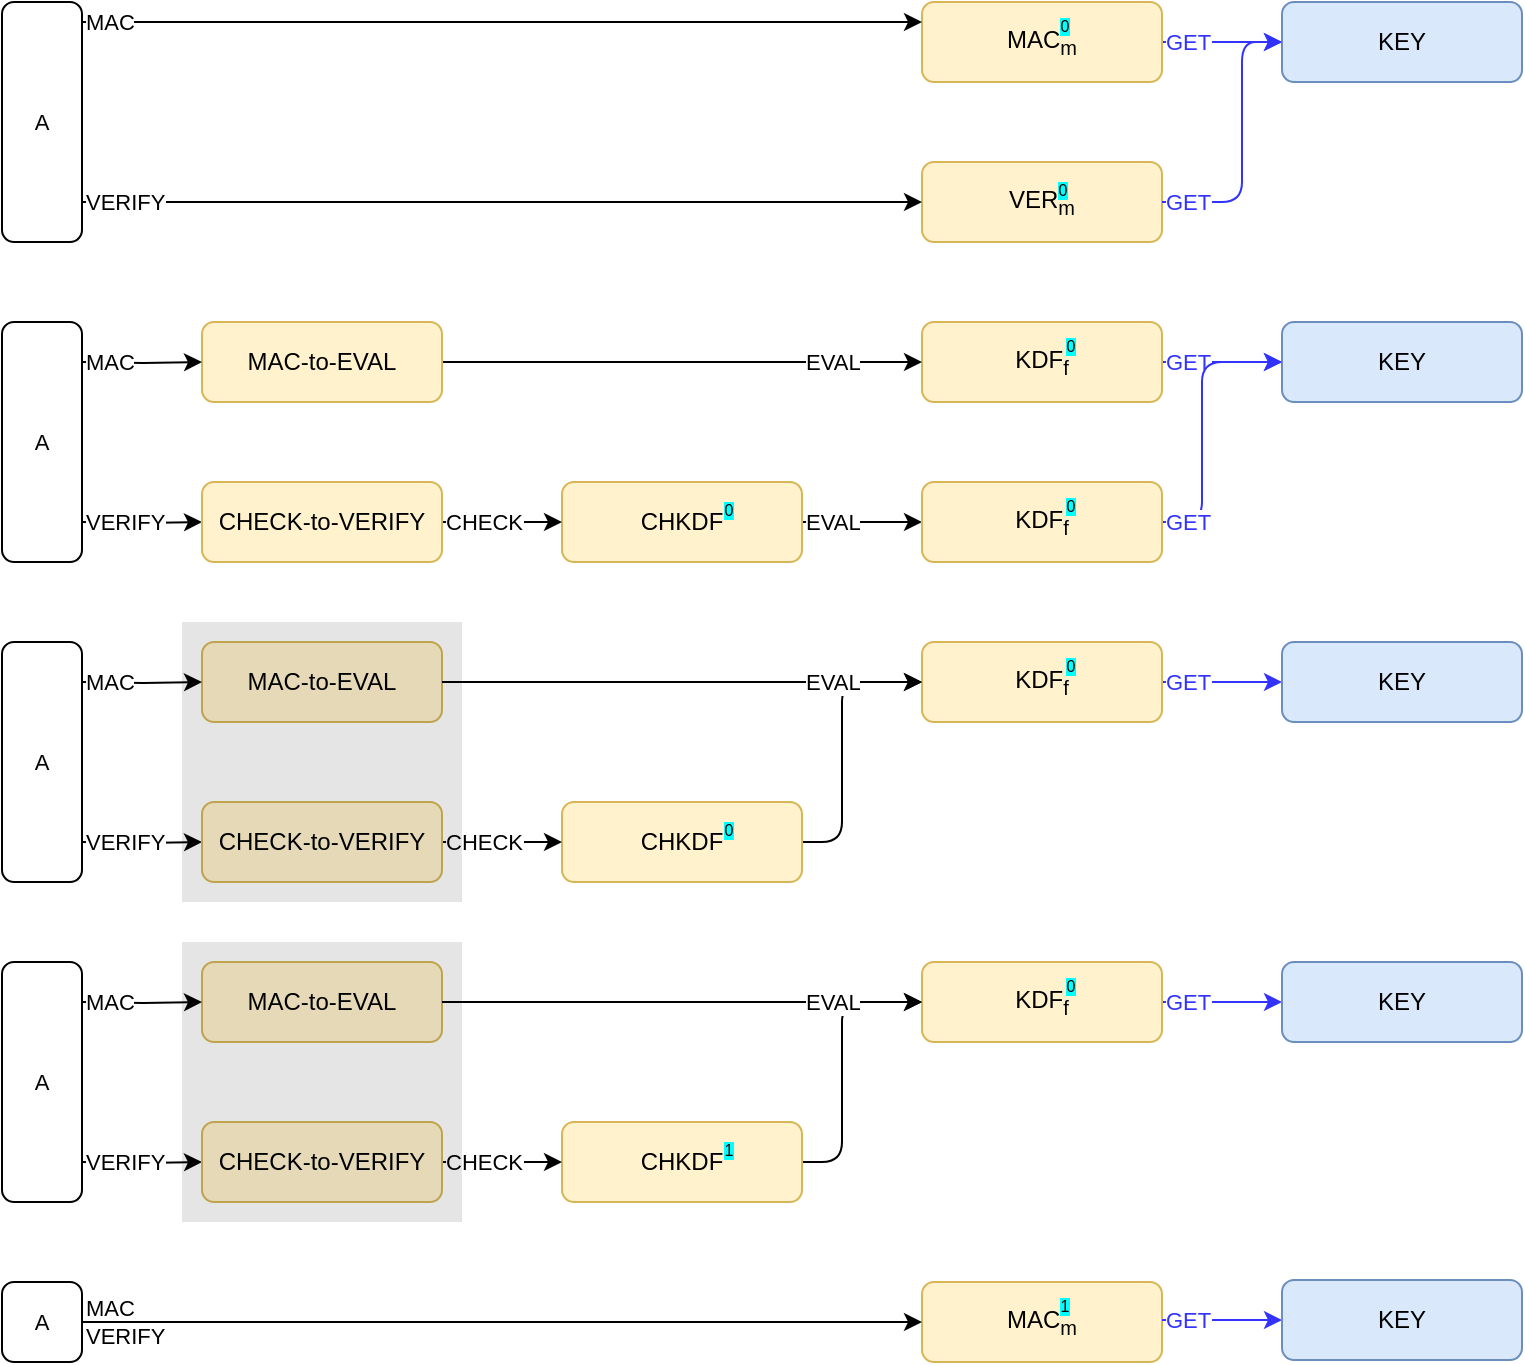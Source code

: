 <mxfile version="12.9.9" type="device"><diagram id="xJSIGuNxlJO1YPHD9Vcm" name="Page-1"><mxGraphModel dx="870" dy="578" grid="1" gridSize="10" guides="1" tooltips="1" connect="1" arrows="1" fold="1" page="1" pageScale="1" pageWidth="1654" pageHeight="1169" math="0" shadow="0"><root><mxCell id="0"/><mxCell id="1" parent="0"/><mxCell id="zPIuAUTArbj21rFynpwa-108" value="GET" style="edgeStyle=orthogonalEdgeStyle;rounded=1;orthogonalLoop=1;jettySize=auto;html=1;exitX=1;exitY=0.5;exitDx=0;exitDy=0;entryX=0;entryY=0.5;entryDx=0;entryDy=0;strokeColor=#3333FF;fontSize=11;fontColor=#3333FF;align=left;" parent="1" source="zPIuAUTArbj21rFynpwa-103" target="zPIuAUTArbj21rFynpwa-105" edge="1"><mxGeometry x="-0.333" y="-20" relative="1" as="geometry"><Array as="points"><mxPoint x="600" y="260"/><mxPoint x="600" y="260"/></Array><mxPoint x="-20" y="-20" as="offset"/></mxGeometry></mxCell><mxCell id="zPIuAUTArbj21rFynpwa-103" value="KDF&lt;sub&gt;f&lt;/sub&gt;" style="rounded=1;whiteSpace=wrap;html=1;fillColor=#fff2cc;strokeColor=#d6b656;" parent="1" vertex="1"><mxGeometry x="460" y="240" width="120" height="40" as="geometry"/></mxCell><mxCell id="zPIuAUTArbj21rFynpwa-105" value="KEY" style="rounded=1;whiteSpace=wrap;html=1;fillColor=#dae8fc;strokeColor=#6c8ebf;" parent="1" vertex="1"><mxGeometry x="640" y="240" width="120" height="40" as="geometry"/></mxCell><mxCell id="vCYKrViYTbe_JkMEA-nA-15" value="&lt;font style=&quot;background-color: rgb(0 , 255 , 255) ; font-size: 8px&quot;&gt;0&lt;/font&gt;" style="text;html=1;align=center;verticalAlign=middle;resizable=0;points=[];;autosize=1;" parent="1" vertex="1"><mxGeometry x="524" y="241" width="20" height="20" as="geometry"/></mxCell><mxCell id="VMkMDNXduWNBAhbXggAR-1" value="&lt;font color=&quot;#000000&quot;&gt;A&lt;/font&gt;" style="rounded=1;whiteSpace=wrap;html=1;labelBackgroundColor=none;fontSize=11;fontColor=#3333FF;" parent="1" vertex="1"><mxGeometry y="240" width="40" height="120" as="geometry"/></mxCell><mxCell id="VMkMDNXduWNBAhbXggAR-5" value="EVAL" style="edgeStyle=orthogonalEdgeStyle;rounded=0;orthogonalLoop=1;jettySize=auto;html=1;exitX=1;exitY=0.5;exitDx=0;exitDy=0;entryX=0;entryY=0.5;entryDx=0;entryDy=0;align=left;" parent="1" source="ciK3AVQYlSYrod6LwrGU-23" target="zPIuAUTArbj21rFynpwa-103" edge="1"><mxGeometry x="0.5" relative="1" as="geometry"><mxPoint as="offset"/><mxPoint x="400" y="260" as="sourcePoint"/></mxGeometry></mxCell><mxCell id="ciK3AVQYlSYrod6LwrGU-1" value="EVAL" style="edgeStyle=orthogonalEdgeStyle;rounded=1;orthogonalLoop=1;jettySize=auto;html=1;exitX=1;exitY=0.5;exitDx=0;exitDy=0;entryX=0;entryY=0.5;entryDx=0;entryDy=0;labelBackgroundColor=#ffffff;align=left;" edge="1" parent="1" source="ciK3AVQYlSYrod6LwrGU-10" target="ciK3AVQYlSYrod6LwrGU-4"><mxGeometry x="-0.333" y="-20" relative="1" as="geometry"><Array as="points"><mxPoint x="420" y="340"/><mxPoint x="420" y="340"/></Array><mxPoint x="-20" y="-20" as="offset"/></mxGeometry></mxCell><mxCell id="ciK3AVQYlSYrod6LwrGU-2" value="GET" style="edgeStyle=orthogonalEdgeStyle;rounded=1;orthogonalLoop=1;jettySize=auto;html=1;exitX=1;exitY=0.5;exitDx=0;exitDy=0;entryX=0;entryY=0.5;entryDx=0;entryDy=0;strokeColor=#3333FF;fontSize=11;fontColor=#3333FF;align=left;" edge="1" parent="1" source="ciK3AVQYlSYrod6LwrGU-4" target="zPIuAUTArbj21rFynpwa-105"><mxGeometry x="-0.714" y="20" relative="1" as="geometry"><Array as="points"><mxPoint x="600" y="340"/><mxPoint x="600" y="260"/></Array><mxPoint as="offset"/><mxPoint x="640" y="340" as="targetPoint"/></mxGeometry></mxCell><mxCell id="ciK3AVQYlSYrod6LwrGU-4" value="KDF&lt;sub&gt;f&lt;/sub&gt;" style="rounded=1;whiteSpace=wrap;html=1;fillColor=#fff2cc;strokeColor=#d6b656;" vertex="1" parent="1"><mxGeometry x="460" y="320" width="120" height="40" as="geometry"/></mxCell><mxCell id="ciK3AVQYlSYrod6LwrGU-6" value="&lt;font style=&quot;background-color: rgb(0 , 255 , 255) ; font-size: 8px&quot;&gt;0&lt;/font&gt;" style="text;html=1;align=center;verticalAlign=middle;resizable=0;points=[];;autosize=1;" vertex="1" parent="1"><mxGeometry x="524" y="321" width="20" height="20" as="geometry"/></mxCell><mxCell id="ciK3AVQYlSYrod6LwrGU-10" value="CHKDF" style="rounded=1;whiteSpace=wrap;html=1;fillColor=#fff2cc;strokeColor=#d6b656;" vertex="1" parent="1"><mxGeometry x="280" y="320" width="120" height="40" as="geometry"/></mxCell><mxCell id="ciK3AVQYlSYrod6LwrGU-11" value="&lt;font style=&quot;background-color: rgb(0 , 255 , 255) ; font-size: 8px&quot;&gt;0&lt;/font&gt;" style="text;html=1;align=center;verticalAlign=middle;resizable=0;points=[];;autosize=1;" vertex="1" parent="1"><mxGeometry x="353" y="323" width="20" height="20" as="geometry"/></mxCell><mxCell id="ciK3AVQYlSYrod6LwrGU-12" value="GET" style="edgeStyle=orthogonalEdgeStyle;rounded=1;orthogonalLoop=1;jettySize=auto;html=1;exitX=1;exitY=0.5;exitDx=0;exitDy=0;entryX=0;entryY=0.5;entryDx=0;entryDy=0;strokeColor=#3333FF;fontSize=11;fontColor=#3333FF;align=left;" edge="1" parent="1" source="ciK3AVQYlSYrod6LwrGU-13" target="ciK3AVQYlSYrod6LwrGU-14"><mxGeometry x="-0.333" y="-20" relative="1" as="geometry"><Array as="points"><mxPoint x="600" y="100"/><mxPoint x="600" y="100"/></Array><mxPoint x="-20" y="-20" as="offset"/></mxGeometry></mxCell><mxCell id="ciK3AVQYlSYrod6LwrGU-13" value="MAC&lt;sub&gt;m&lt;/sub&gt;" style="rounded=1;whiteSpace=wrap;html=1;fillColor=#fff2cc;strokeColor=#d6b656;" vertex="1" parent="1"><mxGeometry x="460" y="80" width="120" height="40" as="geometry"/></mxCell><mxCell id="ciK3AVQYlSYrod6LwrGU-14" value="KEY" style="rounded=1;whiteSpace=wrap;html=1;fillColor=#dae8fc;strokeColor=#6c8ebf;" vertex="1" parent="1"><mxGeometry x="640" y="80" width="120" height="40" as="geometry"/></mxCell><mxCell id="ciK3AVQYlSYrod6LwrGU-15" value="&lt;font style=&quot;background-color: rgb(0 , 255 , 255) ; font-size: 8px&quot;&gt;0&lt;/font&gt;" style="text;html=1;align=center;verticalAlign=middle;resizable=0;points=[];;autosize=1;" vertex="1" parent="1"><mxGeometry x="521" y="81" width="20" height="20" as="geometry"/></mxCell><mxCell id="ciK3AVQYlSYrod6LwrGU-16" value="&lt;font color=&quot;#000000&quot;&gt;A&lt;/font&gt;" style="rounded=1;whiteSpace=wrap;html=1;labelBackgroundColor=none;fontSize=11;fontColor=#3333FF;" vertex="1" parent="1"><mxGeometry y="80" width="40" height="120" as="geometry"/></mxCell><mxCell id="ciK3AVQYlSYrod6LwrGU-17" value="MAC" style="edgeStyle=orthogonalEdgeStyle;rounded=0;orthogonalLoop=1;jettySize=auto;html=1;exitX=1;exitY=0.5;exitDx=0;exitDy=0;entryX=0;entryY=0.5;entryDx=0;entryDy=0;align=left;" edge="1" parent="1"><mxGeometry x="-1" relative="1" as="geometry"><mxPoint as="offset"/><mxPoint x="40" y="90" as="sourcePoint"/><mxPoint x="460" y="90" as="targetPoint"/></mxGeometry></mxCell><mxCell id="ciK3AVQYlSYrod6LwrGU-18" value="VER&lt;sub&gt;m&lt;/sub&gt;" style="rounded=1;whiteSpace=wrap;html=1;fillColor=#fff2cc;strokeColor=#d6b656;" vertex="1" parent="1"><mxGeometry x="460" y="160" width="120" height="40" as="geometry"/></mxCell><mxCell id="ciK3AVQYlSYrod6LwrGU-19" value="&lt;font style=&quot;background-color: rgb(0 , 255 , 255) ; font-size: 8px&quot;&gt;0&lt;/font&gt;" style="text;html=1;align=center;verticalAlign=middle;resizable=0;points=[];;autosize=1;" vertex="1" parent="1"><mxGeometry x="520" y="163" width="20" height="20" as="geometry"/></mxCell><mxCell id="ciK3AVQYlSYrod6LwrGU-20" value="GET" style="edgeStyle=orthogonalEdgeStyle;rounded=1;orthogonalLoop=1;jettySize=auto;html=1;exitX=1;exitY=0.5;exitDx=0;exitDy=0;entryX=0;entryY=0.5;entryDx=0;entryDy=0;strokeColor=#3333FF;fontSize=11;fontColor=#3333FF;align=left;" edge="1" parent="1" source="ciK3AVQYlSYrod6LwrGU-18" target="ciK3AVQYlSYrod6LwrGU-14"><mxGeometry x="-0.429" y="40" relative="1" as="geometry"><Array as="points"><mxPoint x="620" y="180"/><mxPoint x="620" y="100"/></Array><mxPoint as="offset"/><mxPoint x="590" y="110" as="sourcePoint"/><mxPoint x="650" y="110" as="targetPoint"/></mxGeometry></mxCell><mxCell id="ciK3AVQYlSYrod6LwrGU-21" value="&lt;font color=&quot;#000000&quot;&gt;VERIFY&lt;br&gt;&lt;/font&gt;" style="edgeStyle=orthogonalEdgeStyle;rounded=1;orthogonalLoop=1;jettySize=auto;html=1;entryX=0;entryY=0.5;entryDx=0;entryDy=0;strokeColor=#000000;fontSize=11;fontColor=#3333FF;align=left;labelBackgroundColor=#ffffff;" edge="1" parent="1" target="ciK3AVQYlSYrod6LwrGU-18"><mxGeometry x="-1" relative="1" as="geometry"><mxPoint x="40" y="180" as="sourcePoint"/><mxPoint as="offset"/><mxPoint x="280" y="100" as="targetPoint"/><Array as="points"><mxPoint x="40" y="180"/></Array></mxGeometry></mxCell><mxCell id="ciK3AVQYlSYrod6LwrGU-25" value="VERIFY" style="edgeStyle=orthogonalEdgeStyle;rounded=0;orthogonalLoop=1;jettySize=auto;html=1;exitX=0;exitY=0.5;exitDx=0;exitDy=0;align=left;entryX=0;entryY=0.5;entryDx=0;entryDy=0;" edge="1" parent="1" target="ciK3AVQYlSYrod6LwrGU-22"><mxGeometry x="-1" relative="1" as="geometry"><mxPoint x="40" y="340" as="sourcePoint"/><mxPoint as="offset"/></mxGeometry></mxCell><mxCell id="ciK3AVQYlSYrod6LwrGU-26" value="CHECK" style="edgeStyle=orthogonalEdgeStyle;rounded=0;orthogonalLoop=1;jettySize=auto;html=1;exitX=1;exitY=0.5;exitDx=0;exitDy=0;entryX=0;entryY=0.5;entryDx=0;entryDy=0;align=left;" edge="1" parent="1" source="ciK3AVQYlSYrod6LwrGU-22" target="ciK3AVQYlSYrod6LwrGU-10"><mxGeometry x="-1" relative="1" as="geometry"><mxPoint as="offset"/></mxGeometry></mxCell><mxCell id="ciK3AVQYlSYrod6LwrGU-22" value="CHECK-to-VERIFY" style="rounded=1;whiteSpace=wrap;html=1;fillColor=#fff2cc;strokeColor=#d6b656;" vertex="1" parent="1"><mxGeometry x="100" y="320" width="120" height="40" as="geometry"/></mxCell><mxCell id="ciK3AVQYlSYrod6LwrGU-23" value="MAC-to-EVAL" style="rounded=1;whiteSpace=wrap;html=1;fillColor=#fff2cc;strokeColor=#d6b656;" vertex="1" parent="1"><mxGeometry x="100" y="240" width="120" height="40" as="geometry"/></mxCell><mxCell id="ciK3AVQYlSYrod6LwrGU-24" value="MAC" style="edgeStyle=orthogonalEdgeStyle;rounded=0;orthogonalLoop=1;jettySize=auto;html=1;entryX=0;entryY=0.5;entryDx=0;entryDy=0;align=left;" edge="1" parent="1" target="ciK3AVQYlSYrod6LwrGU-23"><mxGeometry x="-1" relative="1" as="geometry"><mxPoint as="offset"/><mxPoint x="40" y="260" as="sourcePoint"/><mxPoint x="460" y="260" as="targetPoint"/></mxGeometry></mxCell><mxCell id="ciK3AVQYlSYrod6LwrGU-27" value="GET" style="edgeStyle=orthogonalEdgeStyle;rounded=1;orthogonalLoop=1;jettySize=auto;html=1;exitX=1;exitY=0.5;exitDx=0;exitDy=0;entryX=0;entryY=0.5;entryDx=0;entryDy=0;strokeColor=#3333FF;fontSize=11;fontColor=#3333FF;align=left;" edge="1" parent="1" source="ciK3AVQYlSYrod6LwrGU-28" target="ciK3AVQYlSYrod6LwrGU-29"><mxGeometry x="-0.333" y="-20" relative="1" as="geometry"><Array as="points"><mxPoint x="600" y="420"/><mxPoint x="600" y="420"/></Array><mxPoint x="-20" y="-20" as="offset"/></mxGeometry></mxCell><mxCell id="ciK3AVQYlSYrod6LwrGU-28" value="KDF&lt;sub&gt;f&lt;/sub&gt;" style="rounded=1;whiteSpace=wrap;html=1;fillColor=#fff2cc;strokeColor=#d6b656;" vertex="1" parent="1"><mxGeometry x="460" y="400" width="120" height="40" as="geometry"/></mxCell><mxCell id="ciK3AVQYlSYrod6LwrGU-29" value="KEY" style="rounded=1;whiteSpace=wrap;html=1;fillColor=#dae8fc;strokeColor=#6c8ebf;" vertex="1" parent="1"><mxGeometry x="640" y="400" width="120" height="40" as="geometry"/></mxCell><mxCell id="ciK3AVQYlSYrod6LwrGU-30" value="&lt;font style=&quot;background-color: rgb(0 , 255 , 255) ; font-size: 8px&quot;&gt;0&lt;/font&gt;" style="text;html=1;align=center;verticalAlign=middle;resizable=0;points=[];;autosize=1;" vertex="1" parent="1"><mxGeometry x="524" y="401" width="20" height="20" as="geometry"/></mxCell><mxCell id="ciK3AVQYlSYrod6LwrGU-31" value="&lt;font color=&quot;#000000&quot;&gt;A&lt;/font&gt;" style="rounded=1;whiteSpace=wrap;html=1;labelBackgroundColor=none;fontSize=11;fontColor=#3333FF;" vertex="1" parent="1"><mxGeometry y="400" width="40" height="120" as="geometry"/></mxCell><mxCell id="ciK3AVQYlSYrod6LwrGU-33" value="&amp;nbsp;" style="edgeStyle=orthogonalEdgeStyle;rounded=1;orthogonalLoop=1;jettySize=auto;html=1;exitX=1;exitY=0.5;exitDx=0;exitDy=0;entryX=0;entryY=0.5;entryDx=0;entryDy=0;labelBackgroundColor=#ffffff;align=left;" edge="1" parent="1" source="ciK3AVQYlSYrod6LwrGU-37" target="ciK3AVQYlSYrod6LwrGU-28"><mxGeometry x="-0.333" y="-20" relative="1" as="geometry"><Array as="points"><mxPoint x="420" y="500"/><mxPoint x="420" y="420"/></Array><mxPoint x="-20" y="-20" as="offset"/><mxPoint x="460" y="500" as="targetPoint"/></mxGeometry></mxCell><mxCell id="ciK3AVQYlSYrod6LwrGU-37" value="CHKDF" style="rounded=1;whiteSpace=wrap;html=1;fillColor=#fff2cc;strokeColor=#d6b656;" vertex="1" parent="1"><mxGeometry x="280" y="480" width="120" height="40" as="geometry"/></mxCell><mxCell id="ciK3AVQYlSYrod6LwrGU-38" value="&lt;font style=&quot;background-color: rgb(0 , 255 , 255) ; font-size: 8px&quot;&gt;0&lt;/font&gt;" style="text;html=1;align=center;verticalAlign=middle;resizable=0;points=[];;autosize=1;" vertex="1" parent="1"><mxGeometry x="353" y="483" width="20" height="20" as="geometry"/></mxCell><mxCell id="ciK3AVQYlSYrod6LwrGU-39" value="VERIFY" style="edgeStyle=orthogonalEdgeStyle;rounded=0;orthogonalLoop=1;jettySize=auto;html=1;exitX=0;exitY=0.5;exitDx=0;exitDy=0;align=left;entryX=0;entryY=0.5;entryDx=0;entryDy=0;" edge="1" parent="1" target="ciK3AVQYlSYrod6LwrGU-41"><mxGeometry x="-1" relative="1" as="geometry"><mxPoint x="40" y="500" as="sourcePoint"/><mxPoint as="offset"/></mxGeometry></mxCell><mxCell id="ciK3AVQYlSYrod6LwrGU-40" value="CHECK" style="edgeStyle=orthogonalEdgeStyle;rounded=0;orthogonalLoop=1;jettySize=auto;html=1;exitX=1;exitY=0.5;exitDx=0;exitDy=0;entryX=0;entryY=0.5;entryDx=0;entryDy=0;align=left;" edge="1" parent="1" source="ciK3AVQYlSYrod6LwrGU-41" target="ciK3AVQYlSYrod6LwrGU-37"><mxGeometry x="-1" relative="1" as="geometry"><mxPoint as="offset"/></mxGeometry></mxCell><mxCell id="ciK3AVQYlSYrod6LwrGU-41" value="CHECK-to-VERIFY" style="rounded=1;whiteSpace=wrap;html=1;fillColor=#fff2cc;strokeColor=#d6b656;" vertex="1" parent="1"><mxGeometry x="100" y="480" width="120" height="40" as="geometry"/></mxCell><mxCell id="ciK3AVQYlSYrod6LwrGU-42" value="MAC-to-EVAL" style="rounded=1;whiteSpace=wrap;html=1;fillColor=#fff2cc;strokeColor=#d6b656;" vertex="1" parent="1"><mxGeometry x="100" y="400" width="120" height="40" as="geometry"/></mxCell><mxCell id="ciK3AVQYlSYrod6LwrGU-43" value="MAC" style="edgeStyle=orthogonalEdgeStyle;rounded=0;orthogonalLoop=1;jettySize=auto;html=1;entryX=0;entryY=0.5;entryDx=0;entryDy=0;align=left;" edge="1" parent="1" target="ciK3AVQYlSYrod6LwrGU-42"><mxGeometry x="-1" relative="1" as="geometry"><mxPoint as="offset"/><mxPoint x="40" y="420" as="sourcePoint"/><mxPoint x="460" y="420" as="targetPoint"/></mxGeometry></mxCell><mxCell id="ciK3AVQYlSYrod6LwrGU-32" value="EVAL" style="edgeStyle=orthogonalEdgeStyle;rounded=0;orthogonalLoop=1;jettySize=auto;html=1;exitX=1;exitY=0.5;exitDx=0;exitDy=0;entryX=0;entryY=0.5;entryDx=0;entryDy=0;align=left;" edge="1" parent="1" source="ciK3AVQYlSYrod6LwrGU-42" target="ciK3AVQYlSYrod6LwrGU-28"><mxGeometry x="0.5" relative="1" as="geometry"><mxPoint as="offset"/><mxPoint x="400" y="420" as="sourcePoint"/></mxGeometry></mxCell><mxCell id="ciK3AVQYlSYrod6LwrGU-44" value="GET" style="edgeStyle=orthogonalEdgeStyle;rounded=1;orthogonalLoop=1;jettySize=auto;html=1;exitX=1;exitY=0.5;exitDx=0;exitDy=0;entryX=0;entryY=0.5;entryDx=0;entryDy=0;strokeColor=#3333FF;fontSize=11;fontColor=#3333FF;align=left;" edge="1" parent="1" source="ciK3AVQYlSYrod6LwrGU-45" target="ciK3AVQYlSYrod6LwrGU-46"><mxGeometry x="-0.333" y="-20" relative="1" as="geometry"><Array as="points"><mxPoint x="600" y="580"/><mxPoint x="600" y="580"/></Array><mxPoint x="-20" y="-20" as="offset"/></mxGeometry></mxCell><mxCell id="ciK3AVQYlSYrod6LwrGU-45" value="KDF&lt;sub&gt;f&lt;/sub&gt;" style="rounded=1;whiteSpace=wrap;html=1;fillColor=#fff2cc;strokeColor=#d6b656;" vertex="1" parent="1"><mxGeometry x="460" y="560" width="120" height="40" as="geometry"/></mxCell><mxCell id="ciK3AVQYlSYrod6LwrGU-46" value="KEY" style="rounded=1;whiteSpace=wrap;html=1;fillColor=#dae8fc;strokeColor=#6c8ebf;" vertex="1" parent="1"><mxGeometry x="640" y="560" width="120" height="40" as="geometry"/></mxCell><mxCell id="ciK3AVQYlSYrod6LwrGU-47" value="&lt;font style=&quot;background-color: rgb(0 , 255 , 255) ; font-size: 8px&quot;&gt;0&lt;/font&gt;" style="text;html=1;align=center;verticalAlign=middle;resizable=0;points=[];;autosize=1;" vertex="1" parent="1"><mxGeometry x="524" y="561" width="20" height="20" as="geometry"/></mxCell><mxCell id="ciK3AVQYlSYrod6LwrGU-48" value="&lt;font color=&quot;#000000&quot;&gt;A&lt;/font&gt;" style="rounded=1;whiteSpace=wrap;html=1;labelBackgroundColor=none;fontSize=11;fontColor=#3333FF;" vertex="1" parent="1"><mxGeometry y="560" width="40" height="120" as="geometry"/></mxCell><mxCell id="ciK3AVQYlSYrod6LwrGU-49" value="&amp;nbsp;" style="edgeStyle=orthogonalEdgeStyle;rounded=1;orthogonalLoop=1;jettySize=auto;html=1;exitX=1;exitY=0.5;exitDx=0;exitDy=0;entryX=0;entryY=0.5;entryDx=0;entryDy=0;labelBackgroundColor=#ffffff;align=left;" edge="1" parent="1" source="ciK3AVQYlSYrod6LwrGU-50" target="ciK3AVQYlSYrod6LwrGU-45"><mxGeometry x="-0.333" y="-20" relative="1" as="geometry"><Array as="points"><mxPoint x="420" y="660"/><mxPoint x="420" y="580"/></Array><mxPoint x="-20" y="-20" as="offset"/><mxPoint x="460" y="660" as="targetPoint"/></mxGeometry></mxCell><mxCell id="ciK3AVQYlSYrod6LwrGU-50" value="CHKDF" style="rounded=1;whiteSpace=wrap;html=1;fillColor=#fff2cc;strokeColor=#d6b656;" vertex="1" parent="1"><mxGeometry x="280" y="640" width="120" height="40" as="geometry"/></mxCell><mxCell id="ciK3AVQYlSYrod6LwrGU-51" value="&lt;font style=&quot;background-color: rgb(0 , 255 , 255) ; font-size: 8px&quot;&gt;1&lt;/font&gt;" style="text;html=1;align=center;verticalAlign=middle;resizable=0;points=[];;autosize=1;" vertex="1" parent="1"><mxGeometry x="353" y="643" width="20" height="20" as="geometry"/></mxCell><mxCell id="ciK3AVQYlSYrod6LwrGU-52" value="VERIFY" style="edgeStyle=orthogonalEdgeStyle;rounded=0;orthogonalLoop=1;jettySize=auto;html=1;exitX=0;exitY=0.5;exitDx=0;exitDy=0;align=left;entryX=0;entryY=0.5;entryDx=0;entryDy=0;" edge="1" parent="1" target="ciK3AVQYlSYrod6LwrGU-54"><mxGeometry x="-1" relative="1" as="geometry"><mxPoint x="40" y="660" as="sourcePoint"/><mxPoint as="offset"/></mxGeometry></mxCell><mxCell id="ciK3AVQYlSYrod6LwrGU-53" value="CHECK" style="edgeStyle=orthogonalEdgeStyle;rounded=0;orthogonalLoop=1;jettySize=auto;html=1;exitX=1;exitY=0.5;exitDx=0;exitDy=0;entryX=0;entryY=0.5;entryDx=0;entryDy=0;align=left;" edge="1" parent="1" source="ciK3AVQYlSYrod6LwrGU-54" target="ciK3AVQYlSYrod6LwrGU-50"><mxGeometry x="-1" relative="1" as="geometry"><mxPoint as="offset"/></mxGeometry></mxCell><mxCell id="ciK3AVQYlSYrod6LwrGU-54" value="CHECK-to-VERIFY" style="rounded=1;whiteSpace=wrap;html=1;fillColor=#fff2cc;strokeColor=#d6b656;" vertex="1" parent="1"><mxGeometry x="100" y="640" width="120" height="40" as="geometry"/></mxCell><mxCell id="ciK3AVQYlSYrod6LwrGU-55" value="MAC-to-EVAL" style="rounded=1;whiteSpace=wrap;html=1;fillColor=#fff2cc;strokeColor=#d6b656;" vertex="1" parent="1"><mxGeometry x="100" y="560" width="120" height="40" as="geometry"/></mxCell><mxCell id="ciK3AVQYlSYrod6LwrGU-56" value="MAC" style="edgeStyle=orthogonalEdgeStyle;rounded=0;orthogonalLoop=1;jettySize=auto;html=1;entryX=0;entryY=0.5;entryDx=0;entryDy=0;align=left;" edge="1" parent="1" target="ciK3AVQYlSYrod6LwrGU-55"><mxGeometry x="-1" relative="1" as="geometry"><mxPoint as="offset"/><mxPoint x="40" y="580" as="sourcePoint"/><mxPoint x="460" y="580" as="targetPoint"/></mxGeometry></mxCell><mxCell id="ciK3AVQYlSYrod6LwrGU-57" value="EVAL" style="edgeStyle=orthogonalEdgeStyle;rounded=0;orthogonalLoop=1;jettySize=auto;html=1;exitX=1;exitY=0.5;exitDx=0;exitDy=0;entryX=0;entryY=0.5;entryDx=0;entryDy=0;align=left;" edge="1" parent="1" source="ciK3AVQYlSYrod6LwrGU-55" target="ciK3AVQYlSYrod6LwrGU-45"><mxGeometry x="0.5" relative="1" as="geometry"><mxPoint as="offset"/><mxPoint x="400" y="580" as="sourcePoint"/></mxGeometry></mxCell><mxCell id="ciK3AVQYlSYrod6LwrGU-58" value="MAC&lt;sub&gt;m&lt;/sub&gt;" style="rounded=1;whiteSpace=wrap;html=1;fillColor=#fff2cc;strokeColor=#d6b656;" vertex="1" parent="1"><mxGeometry x="460" y="720" width="120" height="40" as="geometry"/></mxCell><mxCell id="ciK3AVQYlSYrod6LwrGU-59" value="&lt;font style=&quot;background-color: rgb(0 , 255 , 255) ; font-size: 8px&quot;&gt;1&lt;/font&gt;" style="text;html=1;align=center;verticalAlign=middle;resizable=0;points=[];;autosize=1;" vertex="1" parent="1"><mxGeometry x="521" y="721" width="20" height="20" as="geometry"/></mxCell><mxCell id="ciK3AVQYlSYrod6LwrGU-60" value="&lt;font color=&quot;#000000&quot;&gt;A&lt;/font&gt;" style="rounded=1;whiteSpace=wrap;html=1;labelBackgroundColor=none;fontSize=11;fontColor=#3333FF;" vertex="1" parent="1"><mxGeometry y="720" width="40" height="40" as="geometry"/></mxCell><mxCell id="ciK3AVQYlSYrod6LwrGU-61" value="MAC&lt;br&gt;VERIFY" style="edgeStyle=orthogonalEdgeStyle;rounded=0;orthogonalLoop=1;jettySize=auto;html=1;exitX=1;exitY=0.5;exitDx=0;exitDy=0;entryX=0;entryY=0.5;entryDx=0;entryDy=0;align=left;labelBackgroundColor=none;" edge="1" parent="1" source="ciK3AVQYlSYrod6LwrGU-60"><mxGeometry x="-1" relative="1" as="geometry"><mxPoint as="offset"/><mxPoint x="400" y="740" as="sourcePoint"/><mxPoint x="460" y="740" as="targetPoint"/></mxGeometry></mxCell><mxCell id="ciK3AVQYlSYrod6LwrGU-62" value="GET" style="edgeStyle=orthogonalEdgeStyle;rounded=1;orthogonalLoop=1;jettySize=auto;html=1;exitX=1;exitY=0.5;exitDx=0;exitDy=0;entryX=0;entryY=0.5;entryDx=0;entryDy=0;strokeColor=#3333FF;fontSize=11;fontColor=#3333FF;align=left;" edge="1" parent="1" target="ciK3AVQYlSYrod6LwrGU-63"><mxGeometry x="-0.333" y="-20" relative="1" as="geometry"><Array as="points"><mxPoint x="600" y="739"/><mxPoint x="600" y="739"/></Array><mxPoint x="-20" y="-20" as="offset"/><mxPoint x="580" y="739" as="sourcePoint"/></mxGeometry></mxCell><mxCell id="ciK3AVQYlSYrod6LwrGU-63" value="KEY" style="rounded=1;whiteSpace=wrap;html=1;fillColor=#dae8fc;strokeColor=#6c8ebf;" vertex="1" parent="1"><mxGeometry x="640" y="719" width="120" height="40" as="geometry"/></mxCell><mxCell id="ciK3AVQYlSYrod6LwrGU-64" value="" style="rounded=0;whiteSpace=wrap;html=1;fillColor=#000000;strokeColor=none;opacity=10;" vertex="1" parent="1"><mxGeometry x="90" y="390" width="140" height="140" as="geometry"/></mxCell><mxCell id="ciK3AVQYlSYrod6LwrGU-65" value="" style="rounded=0;whiteSpace=wrap;html=1;fillColor=#000000;strokeColor=none;opacity=10;" vertex="1" parent="1"><mxGeometry x="90" y="550" width="140" height="140" as="geometry"/></mxCell></root></mxGraphModel></diagram></mxfile>
